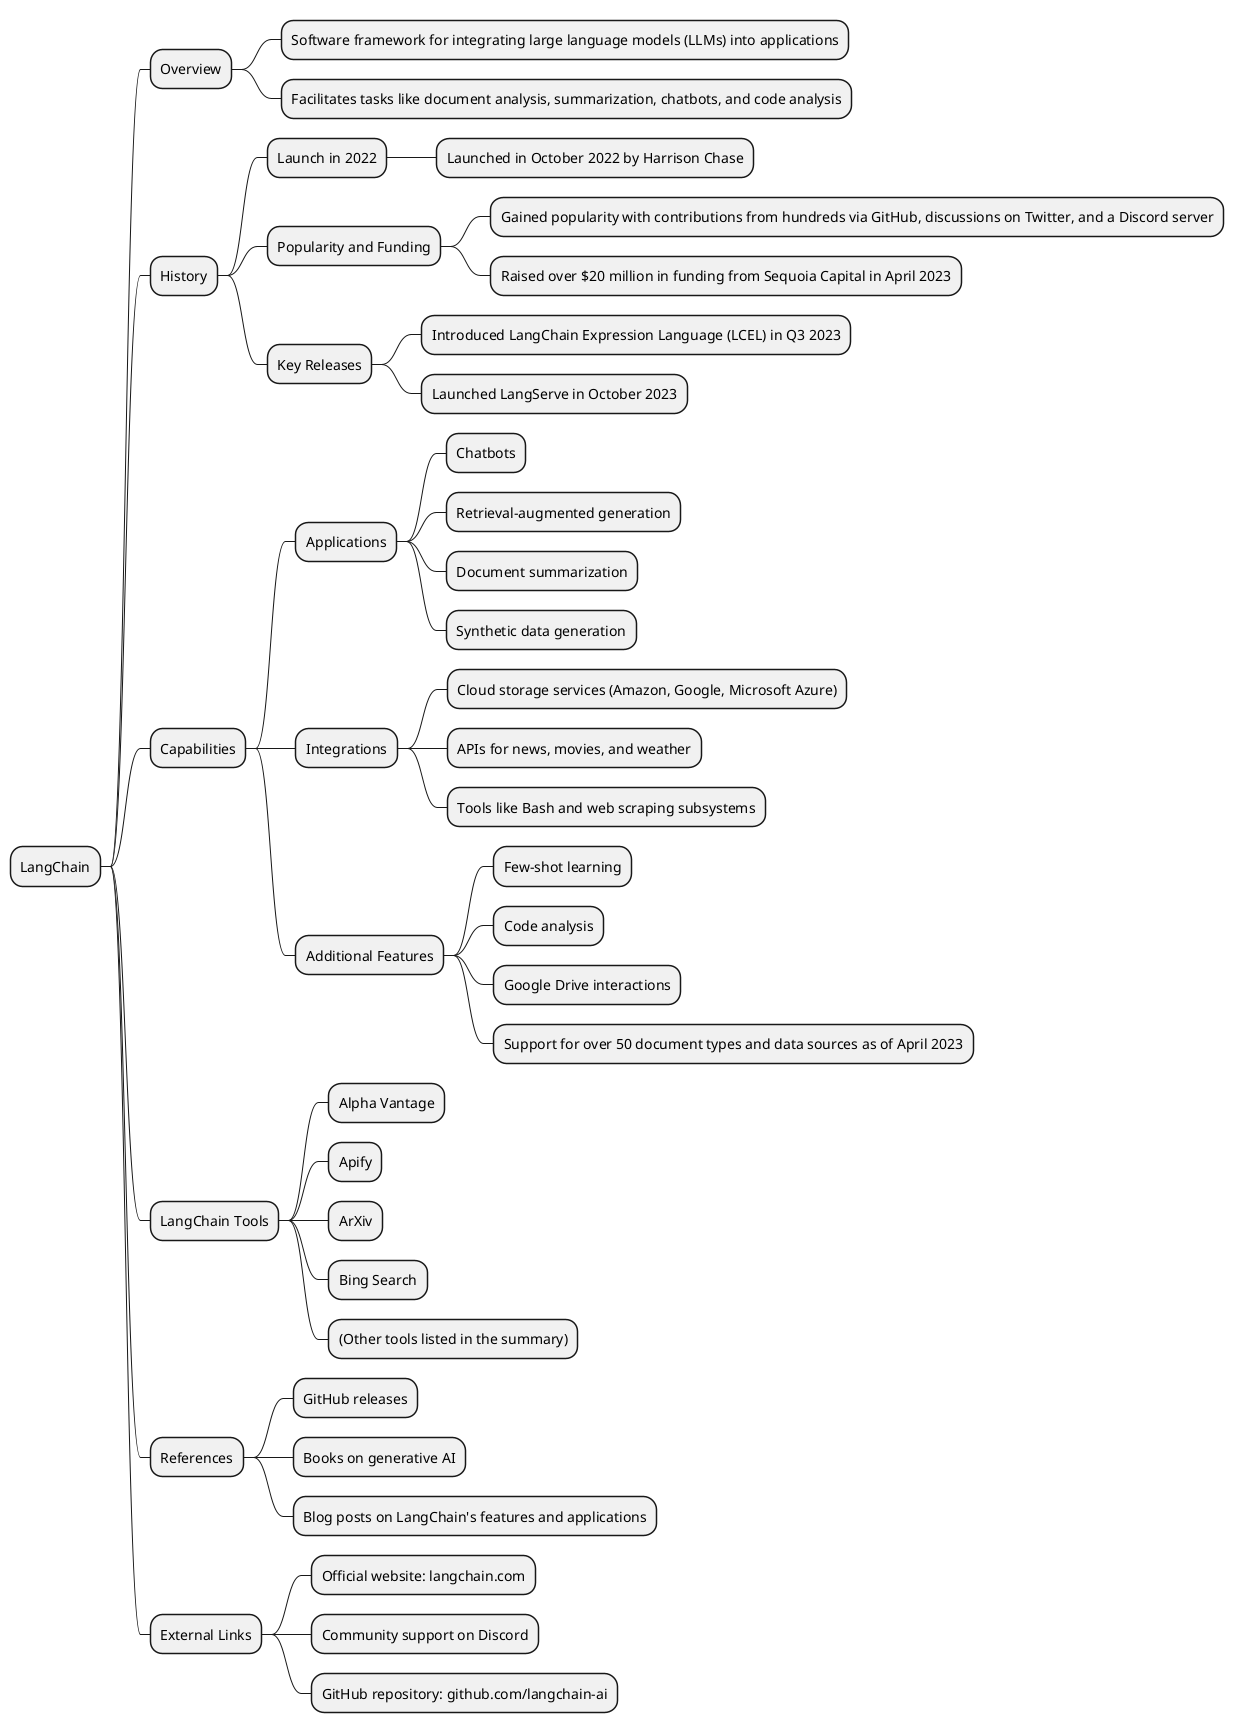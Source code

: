 <think>
Alright, I need to create a PlantUML mindmap based on the provided summary of LangChain. Let me start by understanding the structure of the summary. It's divided into several main sections: Overview, History, Capabilities, LangChain Tools, References, and External Links.

First, I'll identify the main topic, which is LangChain. Under LangChain, I'll branch out to each of the main sections. 

Starting with Overview, it's a brief description, so I'll keep it as a single node under LangChain. 

Next, the History section has subpoints: Launch in 2022, Popularity and Funding, and Key Releases. I'll create a History node and then sub-nodes for each of these points.

For Capabilities, there are several subpoints like Applications, Integrations, and Additional Features. I'll make a Capabilities node and then branch each subpoint into their own nodes.

LangChain Tools is a list, so I'll create a node for it and then list each tool as a sub-node. Since there are many tools, I might need to be concise, perhaps listing a few examples.

References and External Links are separate sections, each with their own subpoints. I'll create nodes for each and add their respective sub-nodes.

I need to ensure the mindmap is clear and not too cluttered. I'll use indentation to show hierarchy, keeping the main sections as primary branches and their details as sub-branches.

Now, I'll structure this into PlantUML syntax, starting with the main topic and adding each section and sub-section appropriately.
</think>

```plantuml
@startmindmap
* LangChain
** Overview
*** Software framework for integrating large language models (LLMs) into applications
*** Facilitates tasks like document analysis, summarization, chatbots, and code analysis

** History
*** Launch in 2022
**** Launched in October 2022 by Harrison Chase
*** Popularity and Funding
**** Gained popularity with contributions from hundreds via GitHub, discussions on Twitter, and a Discord server
**** Raised over $20 million in funding from Sequoia Capital in April 2023
*** Key Releases
**** Introduced LangChain Expression Language (LCEL) in Q3 2023
**** Launched LangServe in October 2023

** Capabilities
*** Applications
**** Chatbots
**** Retrieval-augmented generation
**** Document summarization
**** Synthetic data generation
*** Integrations
**** Cloud storage services (Amazon, Google, Microsoft Azure)
**** APIs for news, movies, and weather
**** Tools like Bash and web scraping subsystems
*** Additional Features
**** Few-shot learning
**** Code analysis
**** Google Drive interactions
**** Support for over 50 document types and data sources as of April 2023

** LangChain Tools
*** Alpha Vantage
*** Apify
*** ArXiv
*** Bing Search
*** (Other tools listed in the summary)

** References
*** GitHub releases
*** Books on generative AI
*** Blog posts on LangChain's features and applications

** External Links
*** Official website: langchain.com
*** Community support on Discord
*** GitHub repository: github.com/langchain-ai
@endmindmap
```